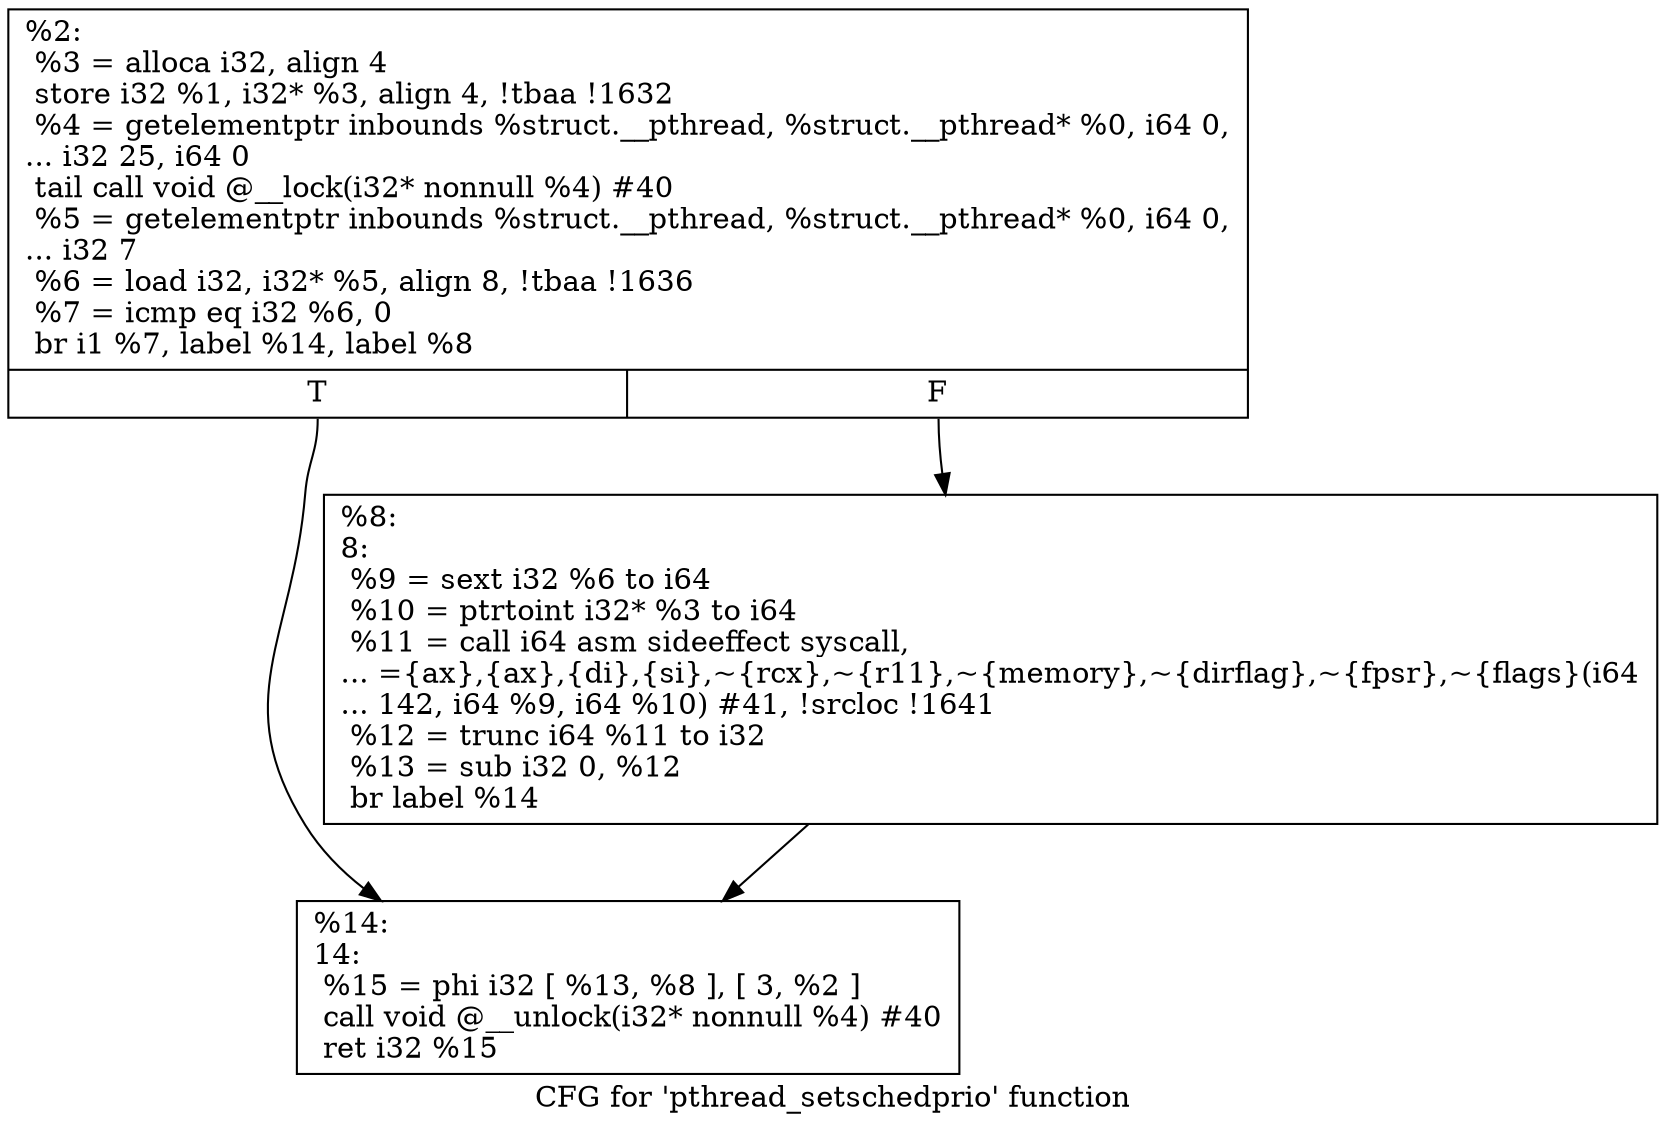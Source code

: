 digraph "CFG for 'pthread_setschedprio' function" {
	label="CFG for 'pthread_setschedprio' function";

	Node0x1baa390 [shape=record,label="{%2:\l  %3 = alloca i32, align 4\l  store i32 %1, i32* %3, align 4, !tbaa !1632\l  %4 = getelementptr inbounds %struct.__pthread, %struct.__pthread* %0, i64 0,\l... i32 25, i64 0\l  tail call void @__lock(i32* nonnull %4) #40\l  %5 = getelementptr inbounds %struct.__pthread, %struct.__pthread* %0, i64 0,\l... i32 7\l  %6 = load i32, i32* %5, align 8, !tbaa !1636\l  %7 = icmp eq i32 %6, 0\l  br i1 %7, label %14, label %8\l|{<s0>T|<s1>F}}"];
	Node0x1baa390:s0 -> Node0x1baa4b0;
	Node0x1baa390:s1 -> Node0x1baa460;
	Node0x1baa460 [shape=record,label="{%8:\l8:                                                \l  %9 = sext i32 %6 to i64\l  %10 = ptrtoint i32* %3 to i64\l  %11 = call i64 asm sideeffect syscall,\l... =\{ax\},\{ax\},\{di\},\{si\},~\{rcx\},~\{r11\},~\{memory\},~\{dirflag\},~\{fpsr\},~\{flags\}(i64\l... 142, i64 %9, i64 %10) #41, !srcloc !1641\l  %12 = trunc i64 %11 to i32\l  %13 = sub i32 0, %12\l  br label %14\l}"];
	Node0x1baa460 -> Node0x1baa4b0;
	Node0x1baa4b0 [shape=record,label="{%14:\l14:                                               \l  %15 = phi i32 [ %13, %8 ], [ 3, %2 ]\l  call void @__unlock(i32* nonnull %4) #40\l  ret i32 %15\l}"];
}
